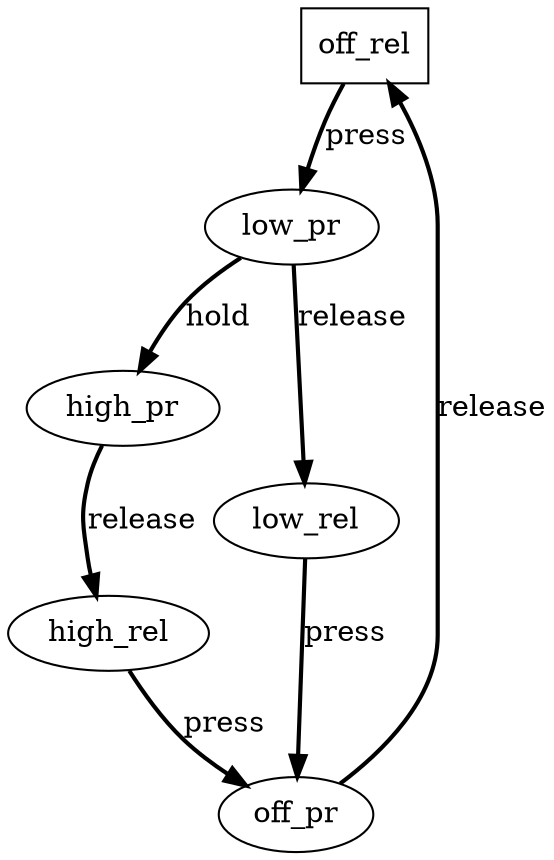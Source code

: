 digraph G {
off_rel [shape=box];
off_rel -> low_pr[style=bold,label="press"];
low_pr -> high_pr[style=bold,label="hold"];
low_rel -> off_pr[style=bold,label="press"];
high_rel -> off_pr[style=bold,label="press"];
off_pr -> off_rel[style=bold,label="release"];
low_pr -> low_rel[style=bold,label="release"];
high_pr -> high_rel[style=bold,label="release"];
}
